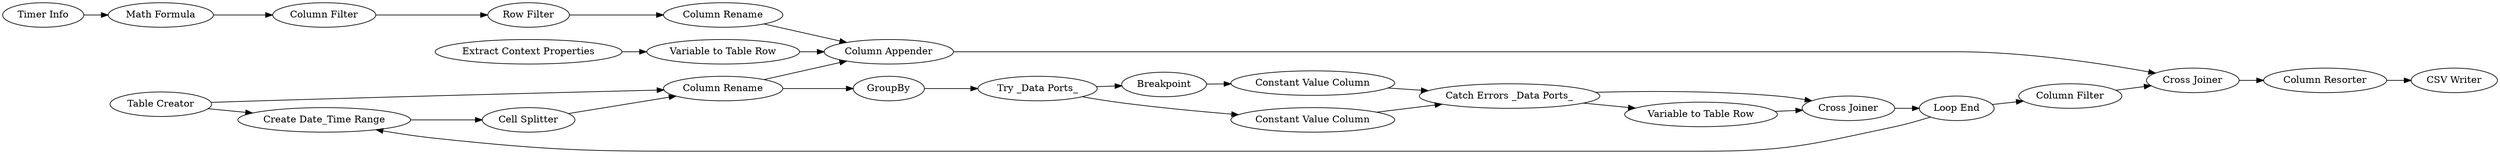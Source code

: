 digraph {
	80 -> 87
	71 -> 72
	85 -> 89
	79 -> 76
	91 -> 94
	78 -> 79
	76 -> 80
	89 -> 88
	83 -> 84
	15 -> 9
	77 -> 71
	69 -> 80
	90 -> 77
	88 -> 91
	72 -> 73
	82 -> 83
	69 -> 90
	84 -> 85
	92 -> 91
	74 -> 75
	87 -> 90
	94 -> 95
	75 -> 78
	90 -> 88
	75 -> 79
	71 -> 74
	76 -> 92
	9 -> 88
	73 -> 75
	91 [label="Cross Joiner"]
	79 [label="Cross Joiner"]
	89 [label="Column Rename"]
	9 [label="Variable to Table Row"]
	74 [label="Constant Value Column"]
	78 [label="Variable to Table Row"]
	92 [label="Column Filter"]
	84 [label="Column Filter"]
	15 [label="Extract Context Properties"]
	75 [label="Catch Errors _Data Ports_"]
	85 [label="Row Filter"]
	90 [label="Column Rename"]
	87 [label="Cell Splitter"]
	72 [label=Breakpoint]
	76 [label="Loop End"]
	77 [label=GroupBy]
	83 [label="Math Formula"]
	94 [label="Column Resorter"]
	82 [label="Timer Info"]
	69 [label="Table Creator"]
	71 [label="Try _Data Ports_"]
	88 [label="Column Appender"]
	95 [label="CSV Writer"]
	80 [label="Create Date_Time Range"]
	73 [label="Constant Value Column"]
	rankdir=LR
}
